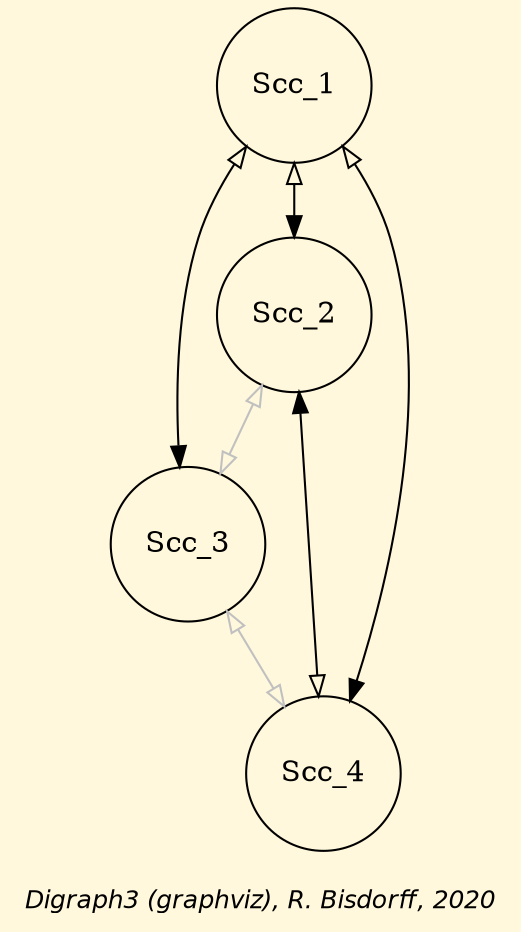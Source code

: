 digraph G {
graph [ bgcolor = cornsilk, fontname = "Helvetica-Oblique",
 fontsize = 12,
 label = "\nDigraph3 (graphviz), R. Bisdorff, 2020", size="7,7"];
n1 [shape = "circle", label = "Scc_1"];
n2 [shape = "circle", label = "Scc_2"];
n3 [shape = "circle", label = "Scc_3"];
n4 [shape = "circle", label = "Scc_4"];
n1-> n2 [dir=both, color=black, arrowhead=normal, arrowtail=empty] ;
n1-> n3 [dir=both, color=black, arrowhead=normal, arrowtail=empty] ;
n1-> n4 [dir=both, color=black, arrowhead=normal, arrowtail=empty] ;
n2-> n3 [dir=both, color=grey, arrowhead=empty, arrowtail=empty] ;
n2-> n4 [dir=both, color=black, arrowtail=normal, arrowhead=empty] ;
n3-> n4 [dir=both, color=grey, arrowhead=empty, arrowtail=empty] ;
}
